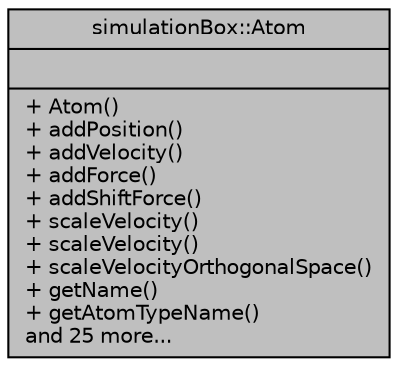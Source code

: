 digraph "simulationBox::Atom"
{
 // LATEX_PDF_SIZE
  edge [fontname="Helvetica",fontsize="10",labelfontname="Helvetica",labelfontsize="10"];
  node [fontname="Helvetica",fontsize="10",shape=record];
  Node1 [label="{simulationBox::Atom\n||+ Atom()\l+ addPosition()\l+ addVelocity()\l+ addForce()\l+ addShiftForce()\l+ scaleVelocity()\l+ scaleVelocity()\l+ scaleVelocityOrthogonalSpace()\l+ getName()\l+ getAtomTypeName()\land 25 more...\l}",height=0.2,width=0.4,color="black", fillcolor="grey75", style="filled", fontcolor="black",tooltip="containing all information about an atom"];
}
